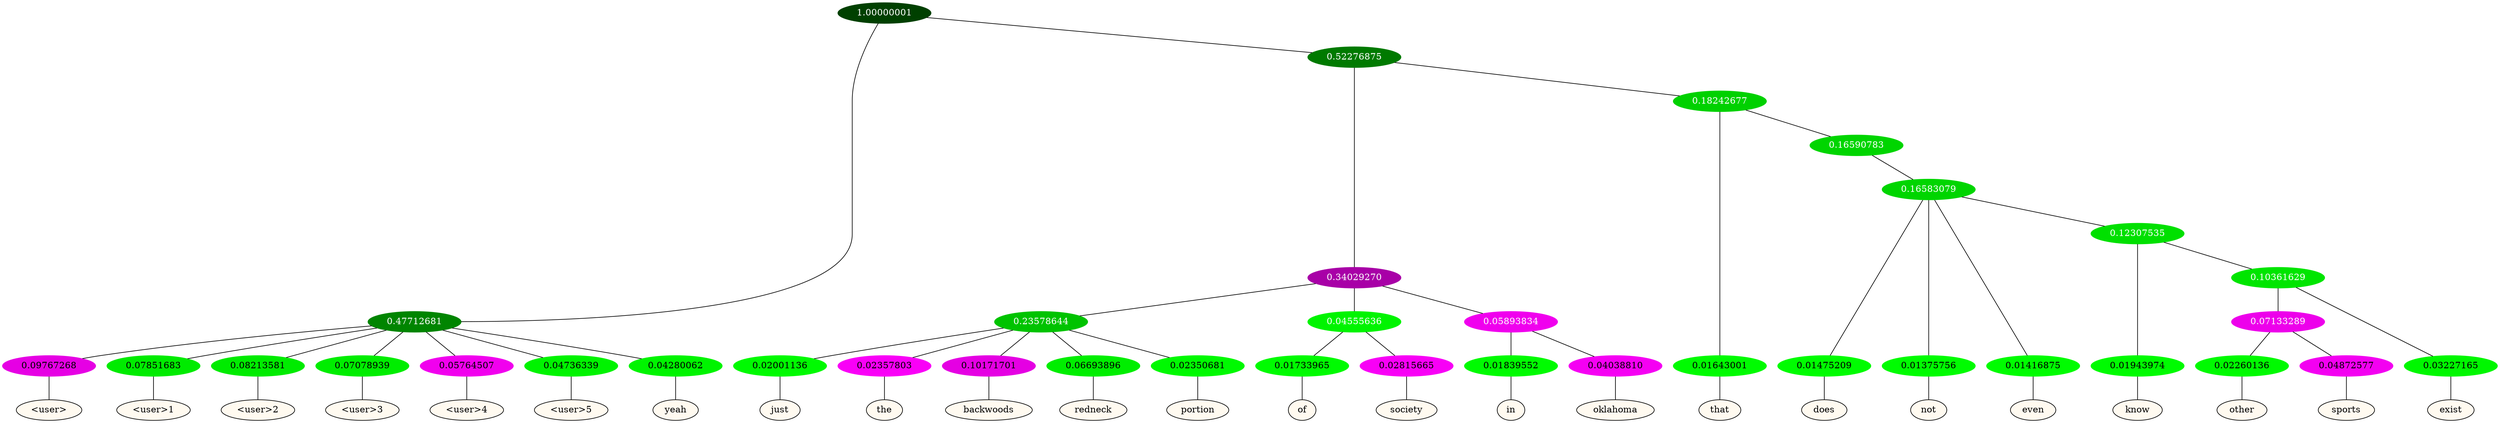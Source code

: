 graph {
	node [format=png height=0.15 nodesep=0.001 ordering=out overlap=prism overlap_scaling=0.01 ranksep=0.001 ratio=0.2 style=filled width=0.15]
	{
		rank=same
		a_w_3 [label="\<user\>" color=black fillcolor=floralwhite style="filled,solid"]
		a_w_4 [label="\<user\>1" color=black fillcolor=floralwhite style="filled,solid"]
		a_w_5 [label="\<user\>2" color=black fillcolor=floralwhite style="filled,solid"]
		a_w_6 [label="\<user\>3" color=black fillcolor=floralwhite style="filled,solid"]
		a_w_7 [label="\<user\>4" color=black fillcolor=floralwhite style="filled,solid"]
		a_w_8 [label="\<user\>5" color=black fillcolor=floralwhite style="filled,solid"]
		a_w_9 [label=yeah color=black fillcolor=floralwhite style="filled,solid"]
		a_w_17 [label=just color=black fillcolor=floralwhite style="filled,solid"]
		a_w_18 [label=the color=black fillcolor=floralwhite style="filled,solid"]
		a_w_19 [label=backwoods color=black fillcolor=floralwhite style="filled,solid"]
		a_w_20 [label=redneck color=black fillcolor=floralwhite style="filled,solid"]
		a_w_21 [label=portion color=black fillcolor=floralwhite style="filled,solid"]
		a_w_22 [label=of color=black fillcolor=floralwhite style="filled,solid"]
		a_w_23 [label=society color=black fillcolor=floralwhite style="filled,solid"]
		a_w_24 [label=in color=black fillcolor=floralwhite style="filled,solid"]
		a_w_25 [label=oklahoma color=black fillcolor=floralwhite style="filled,solid"]
		a_w_15 [label=that color=black fillcolor=floralwhite style="filled,solid"]
		a_w_27 [label=does color=black fillcolor=floralwhite style="filled,solid"]
		a_w_28 [label=not color=black fillcolor=floralwhite style="filled,solid"]
		a_w_29 [label=even color=black fillcolor=floralwhite style="filled,solid"]
		a_w_31 [label=know color=black fillcolor=floralwhite style="filled,solid"]
		a_w_35 [label=other color=black fillcolor=floralwhite style="filled,solid"]
		a_w_36 [label=sports color=black fillcolor=floralwhite style="filled,solid"]
		a_w_34 [label=exist color=black fillcolor=floralwhite style="filled,solid"]
	}
	a_n_3 -- a_w_3
	a_n_4 -- a_w_4
	a_n_5 -- a_w_5
	a_n_6 -- a_w_6
	a_n_7 -- a_w_7
	a_n_8 -- a_w_8
	a_n_9 -- a_w_9
	a_n_17 -- a_w_17
	a_n_18 -- a_w_18
	a_n_19 -- a_w_19
	a_n_20 -- a_w_20
	a_n_21 -- a_w_21
	a_n_22 -- a_w_22
	a_n_23 -- a_w_23
	a_n_24 -- a_w_24
	a_n_25 -- a_w_25
	a_n_15 -- a_w_15
	a_n_27 -- a_w_27
	a_n_28 -- a_w_28
	a_n_29 -- a_w_29
	a_n_31 -- a_w_31
	a_n_35 -- a_w_35
	a_n_36 -- a_w_36
	a_n_34 -- a_w_34
	{
		rank=same
		a_n_3 [label=0.09767268 color="0.835 1.000 0.902" fontcolor=black]
		a_n_4 [label=0.07851683 color="0.334 1.000 0.921" fontcolor=black]
		a_n_5 [label=0.08213581 color="0.334 1.000 0.918" fontcolor=black]
		a_n_6 [label=0.07078939 color="0.334 1.000 0.929" fontcolor=black]
		a_n_7 [label=0.05764507 color="0.835 1.000 0.942" fontcolor=black]
		a_n_8 [label=0.04736339 color="0.334 1.000 0.953" fontcolor=black]
		a_n_9 [label=0.04280062 color="0.334 1.000 0.957" fontcolor=black]
		a_n_17 [label=0.02001136 color="0.334 1.000 0.980" fontcolor=black]
		a_n_18 [label=0.02357803 color="0.835 1.000 0.976" fontcolor=black]
		a_n_19 [label=0.10171701 color="0.835 1.000 0.898" fontcolor=black]
		a_n_20 [label=0.06693896 color="0.334 1.000 0.933" fontcolor=black]
		a_n_21 [label=0.02350681 color="0.334 1.000 0.976" fontcolor=black]
		a_n_22 [label=0.01733965 color="0.334 1.000 0.983" fontcolor=black]
		a_n_23 [label=0.02815665 color="0.835 1.000 0.972" fontcolor=black]
		a_n_24 [label=0.01839552 color="0.334 1.000 0.982" fontcolor=black]
		a_n_25 [label=0.04038810 color="0.835 1.000 0.960" fontcolor=black]
		a_n_15 [label=0.01643001 color="0.334 1.000 0.984" fontcolor=black]
		a_n_27 [label=0.01475209 color="0.334 1.000 0.985" fontcolor=black]
		a_n_28 [label=0.01375756 color="0.334 1.000 0.986" fontcolor=black]
		a_n_29 [label=0.01416875 color="0.334 1.000 0.986" fontcolor=black]
		a_n_31 [label=0.01943974 color="0.334 1.000 0.981" fontcolor=black]
		a_n_35 [label=0.02260136 color="0.334 1.000 0.977" fontcolor=black]
		a_n_36 [label=0.04872577 color="0.835 1.000 0.951" fontcolor=black]
		a_n_34 [label=0.03227165 color="0.334 1.000 0.968" fontcolor=black]
	}
	a_n_0 [label=1.00000001 color="0.334 1.000 0.250" fontcolor=grey99]
	a_n_1 [label=0.47712681 color="0.334 1.000 0.523" fontcolor=grey99]
	a_n_0 -- a_n_1
	a_n_2 [label=0.52276875 color="0.334 1.000 0.477" fontcolor=grey99]
	a_n_0 -- a_n_2
	a_n_1 -- a_n_3
	a_n_1 -- a_n_4
	a_n_1 -- a_n_5
	a_n_1 -- a_n_6
	a_n_1 -- a_n_7
	a_n_1 -- a_n_8
	a_n_1 -- a_n_9
	a_n_10 [label=0.34029270 color="0.835 1.000 0.660" fontcolor=grey99]
	a_n_2 -- a_n_10
	a_n_11 [label=0.18242677 color="0.334 1.000 0.818" fontcolor=grey99]
	a_n_2 -- a_n_11
	a_n_12 [label=0.23578644 color="0.334 1.000 0.764" fontcolor=grey99]
	a_n_10 -- a_n_12
	a_n_13 [label=0.04555636 color="0.334 1.000 0.954" fontcolor=grey99]
	a_n_10 -- a_n_13
	a_n_14 [label=0.05893834 color="0.835 1.000 0.941" fontcolor=grey99]
	a_n_10 -- a_n_14
	a_n_11 -- a_n_15
	a_n_16 [label=0.16590783 color="0.334 1.000 0.834" fontcolor=grey99]
	a_n_11 -- a_n_16
	a_n_12 -- a_n_17
	a_n_12 -- a_n_18
	a_n_12 -- a_n_19
	a_n_12 -- a_n_20
	a_n_12 -- a_n_21
	a_n_13 -- a_n_22
	a_n_13 -- a_n_23
	a_n_14 -- a_n_24
	a_n_14 -- a_n_25
	a_n_26 [label=0.16583079 color="0.334 1.000 0.834" fontcolor=grey99]
	a_n_16 -- a_n_26
	a_n_26 -- a_n_27
	a_n_26 -- a_n_28
	a_n_26 -- a_n_29
	a_n_30 [label=0.12307535 color="0.334 1.000 0.877" fontcolor=grey99]
	a_n_26 -- a_n_30
	a_n_30 -- a_n_31
	a_n_32 [label=0.10361629 color="0.334 1.000 0.896" fontcolor=grey99]
	a_n_30 -- a_n_32
	a_n_33 [label=0.07133289 color="0.835 1.000 0.929" fontcolor=grey99]
	a_n_32 -- a_n_33
	a_n_32 -- a_n_34
	a_n_33 -- a_n_35
	a_n_33 -- a_n_36
}
